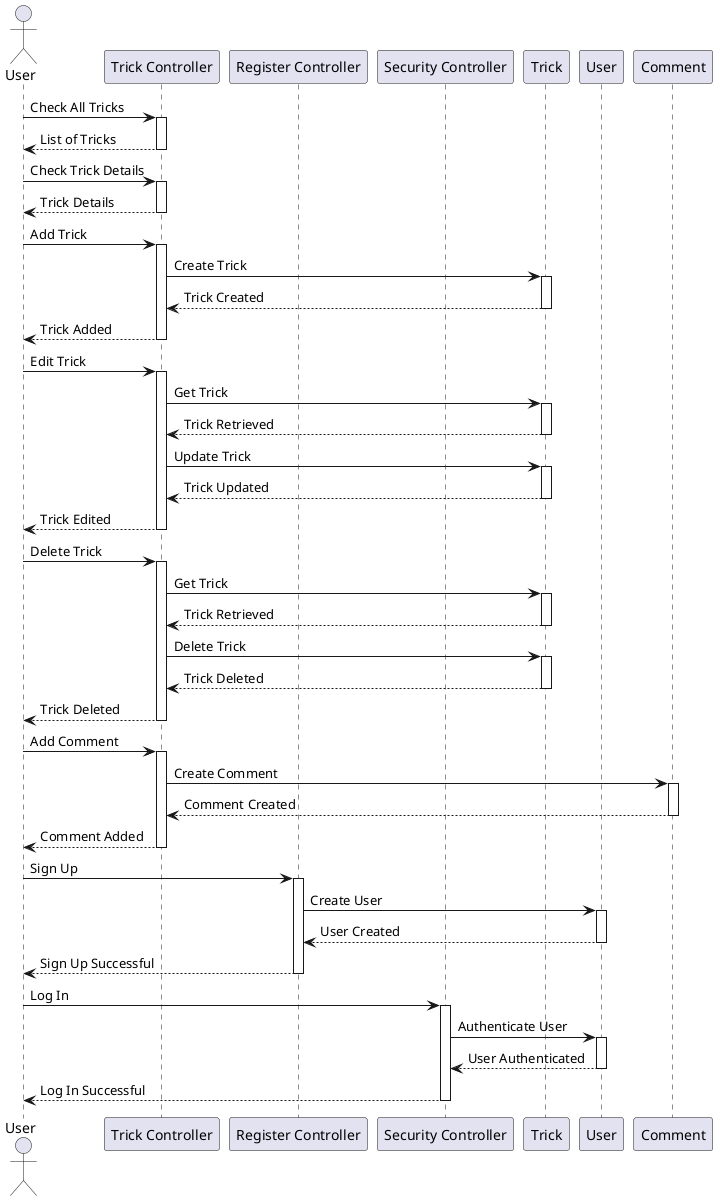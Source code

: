 @startuml

actor User
participant "Trick Controller" as TrickController
participant "Register Controller" as RegisterController
participant "Security Controller" as SecurityController
participant "Trick" as TrickEntity
participant "User" as UserEntity
participant "Comment" as CommentEntity

User -> TrickController: Check All Tricks
activate TrickController
TrickController --> User: List of Tricks
deactivate TrickController

User -> TrickController: Check Trick Details
activate TrickController
TrickController --> User: Trick Details
deactivate TrickController

User -> TrickController: Add Trick
activate TrickController
TrickController -> TrickEntity: Create Trick
activate TrickEntity
TrickEntity --> TrickController: Trick Created
deactivate TrickEntity
TrickController --> User: Trick Added
deactivate TrickController

User -> TrickController: Edit Trick
activate TrickController
TrickController -> TrickEntity: Get Trick
activate TrickEntity
TrickEntity --> TrickController: Trick Retrieved
deactivate TrickEntity
TrickController -> TrickEntity: Update Trick
activate TrickEntity
TrickEntity --> TrickController: Trick Updated
deactivate TrickEntity
TrickController --> User: Trick Edited
deactivate TrickController

User -> TrickController: Delete Trick
activate TrickController
TrickController -> TrickEntity: Get Trick
activate TrickEntity
TrickEntity --> TrickController: Trick Retrieved
deactivate TrickEntity
TrickController -> TrickEntity: Delete Trick
activate TrickEntity
TrickEntity --> TrickController: Trick Deleted
deactivate TrickEntity
TrickController --> User: Trick Deleted
deactivate TrickController

User -> TrickController: Add Comment
activate TrickController
TrickController -> CommentEntity: Create Comment
activate CommentEntity
CommentEntity --> TrickController: Comment Created
deactivate CommentEntity
TrickController --> User: Comment Added
deactivate TrickController

User -> RegisterController: Sign Up
activate RegisterController
RegisterController -> UserEntity: Create User
activate UserEntity
UserEntity --> RegisterController: User Created
deactivate UserEntity
RegisterController --> User: Sign Up Successful
deactivate RegisterController

User -> SecurityController: Log In
activate SecurityController
SecurityController -> UserEntity: Authenticate User
activate UserEntity
UserEntity --> SecurityController: User Authenticated
deactivate UserEntity
SecurityController --> User: Log In Successful
deactivate SecurityController

@enduml
